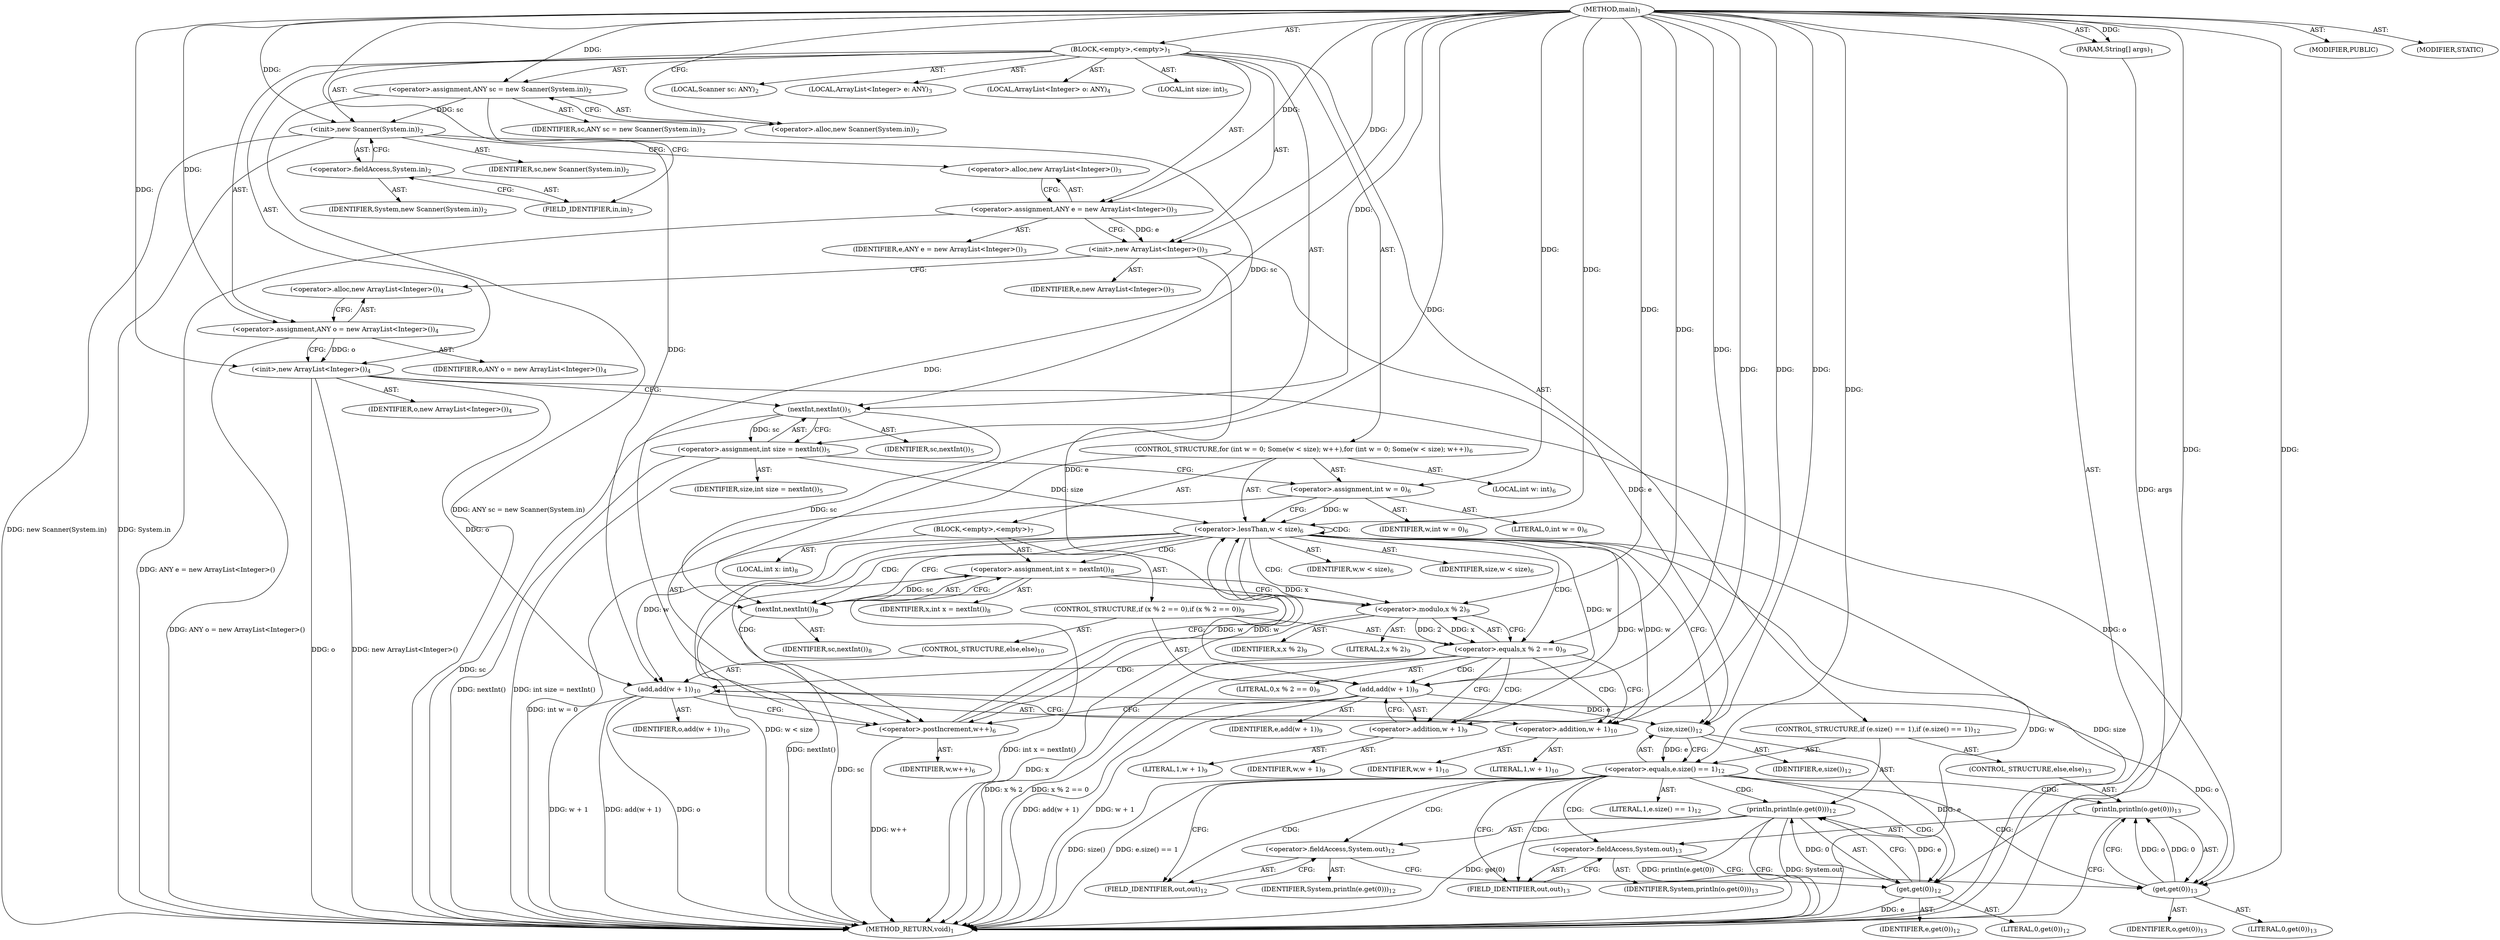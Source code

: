 digraph "main" {  
"23" [label = <(METHOD,main)<SUB>1</SUB>> ]
"24" [label = <(PARAM,String[] args)<SUB>1</SUB>> ]
"25" [label = <(BLOCK,&lt;empty&gt;,&lt;empty&gt;)<SUB>1</SUB>> ]
"4" [label = <(LOCAL,Scanner sc: ANY)<SUB>2</SUB>> ]
"26" [label = <(&lt;operator&gt;.assignment,ANY sc = new Scanner(System.in))<SUB>2</SUB>> ]
"27" [label = <(IDENTIFIER,sc,ANY sc = new Scanner(System.in))<SUB>2</SUB>> ]
"28" [label = <(&lt;operator&gt;.alloc,new Scanner(System.in))<SUB>2</SUB>> ]
"29" [label = <(&lt;init&gt;,new Scanner(System.in))<SUB>2</SUB>> ]
"3" [label = <(IDENTIFIER,sc,new Scanner(System.in))<SUB>2</SUB>> ]
"30" [label = <(&lt;operator&gt;.fieldAccess,System.in)<SUB>2</SUB>> ]
"31" [label = <(IDENTIFIER,System,new Scanner(System.in))<SUB>2</SUB>> ]
"32" [label = <(FIELD_IDENTIFIER,in,in)<SUB>2</SUB>> ]
"6" [label = <(LOCAL,ArrayList&lt;Integer&gt; e: ANY)<SUB>3</SUB>> ]
"33" [label = <(&lt;operator&gt;.assignment,ANY e = new ArrayList&lt;Integer&gt;())<SUB>3</SUB>> ]
"34" [label = <(IDENTIFIER,e,ANY e = new ArrayList&lt;Integer&gt;())<SUB>3</SUB>> ]
"35" [label = <(&lt;operator&gt;.alloc,new ArrayList&lt;Integer&gt;())<SUB>3</SUB>> ]
"36" [label = <(&lt;init&gt;,new ArrayList&lt;Integer&gt;())<SUB>3</SUB>> ]
"5" [label = <(IDENTIFIER,e,new ArrayList&lt;Integer&gt;())<SUB>3</SUB>> ]
"8" [label = <(LOCAL,ArrayList&lt;Integer&gt; o: ANY)<SUB>4</SUB>> ]
"37" [label = <(&lt;operator&gt;.assignment,ANY o = new ArrayList&lt;Integer&gt;())<SUB>4</SUB>> ]
"38" [label = <(IDENTIFIER,o,ANY o = new ArrayList&lt;Integer&gt;())<SUB>4</SUB>> ]
"39" [label = <(&lt;operator&gt;.alloc,new ArrayList&lt;Integer&gt;())<SUB>4</SUB>> ]
"40" [label = <(&lt;init&gt;,new ArrayList&lt;Integer&gt;())<SUB>4</SUB>> ]
"7" [label = <(IDENTIFIER,o,new ArrayList&lt;Integer&gt;())<SUB>4</SUB>> ]
"41" [label = <(LOCAL,int size: int)<SUB>5</SUB>> ]
"42" [label = <(&lt;operator&gt;.assignment,int size = nextInt())<SUB>5</SUB>> ]
"43" [label = <(IDENTIFIER,size,int size = nextInt())<SUB>5</SUB>> ]
"44" [label = <(nextInt,nextInt())<SUB>5</SUB>> ]
"45" [label = <(IDENTIFIER,sc,nextInt())<SUB>5</SUB>> ]
"46" [label = <(CONTROL_STRUCTURE,for (int w = 0; Some(w &lt; size); w++),for (int w = 0; Some(w &lt; size); w++))<SUB>6</SUB>> ]
"47" [label = <(LOCAL,int w: int)<SUB>6</SUB>> ]
"48" [label = <(&lt;operator&gt;.assignment,int w = 0)<SUB>6</SUB>> ]
"49" [label = <(IDENTIFIER,w,int w = 0)<SUB>6</SUB>> ]
"50" [label = <(LITERAL,0,int w = 0)<SUB>6</SUB>> ]
"51" [label = <(&lt;operator&gt;.lessThan,w &lt; size)<SUB>6</SUB>> ]
"52" [label = <(IDENTIFIER,w,w &lt; size)<SUB>6</SUB>> ]
"53" [label = <(IDENTIFIER,size,w &lt; size)<SUB>6</SUB>> ]
"54" [label = <(&lt;operator&gt;.postIncrement,w++)<SUB>6</SUB>> ]
"55" [label = <(IDENTIFIER,w,w++)<SUB>6</SUB>> ]
"56" [label = <(BLOCK,&lt;empty&gt;,&lt;empty&gt;)<SUB>7</SUB>> ]
"57" [label = <(LOCAL,int x: int)<SUB>8</SUB>> ]
"58" [label = <(&lt;operator&gt;.assignment,int x = nextInt())<SUB>8</SUB>> ]
"59" [label = <(IDENTIFIER,x,int x = nextInt())<SUB>8</SUB>> ]
"60" [label = <(nextInt,nextInt())<SUB>8</SUB>> ]
"61" [label = <(IDENTIFIER,sc,nextInt())<SUB>8</SUB>> ]
"62" [label = <(CONTROL_STRUCTURE,if (x % 2 == 0),if (x % 2 == 0))<SUB>9</SUB>> ]
"63" [label = <(&lt;operator&gt;.equals,x % 2 == 0)<SUB>9</SUB>> ]
"64" [label = <(&lt;operator&gt;.modulo,x % 2)<SUB>9</SUB>> ]
"65" [label = <(IDENTIFIER,x,x % 2)<SUB>9</SUB>> ]
"66" [label = <(LITERAL,2,x % 2)<SUB>9</SUB>> ]
"67" [label = <(LITERAL,0,x % 2 == 0)<SUB>9</SUB>> ]
"68" [label = <(add,add(w + 1))<SUB>9</SUB>> ]
"69" [label = <(IDENTIFIER,e,add(w + 1))<SUB>9</SUB>> ]
"70" [label = <(&lt;operator&gt;.addition,w + 1)<SUB>9</SUB>> ]
"71" [label = <(IDENTIFIER,w,w + 1)<SUB>9</SUB>> ]
"72" [label = <(LITERAL,1,w + 1)<SUB>9</SUB>> ]
"73" [label = <(CONTROL_STRUCTURE,else,else)<SUB>10</SUB>> ]
"74" [label = <(add,add(w + 1))<SUB>10</SUB>> ]
"75" [label = <(IDENTIFIER,o,add(w + 1))<SUB>10</SUB>> ]
"76" [label = <(&lt;operator&gt;.addition,w + 1)<SUB>10</SUB>> ]
"77" [label = <(IDENTIFIER,w,w + 1)<SUB>10</SUB>> ]
"78" [label = <(LITERAL,1,w + 1)<SUB>10</SUB>> ]
"79" [label = <(CONTROL_STRUCTURE,if (e.size() == 1),if (e.size() == 1))<SUB>12</SUB>> ]
"80" [label = <(&lt;operator&gt;.equals,e.size() == 1)<SUB>12</SUB>> ]
"81" [label = <(size,size())<SUB>12</SUB>> ]
"82" [label = <(IDENTIFIER,e,size())<SUB>12</SUB>> ]
"83" [label = <(LITERAL,1,e.size() == 1)<SUB>12</SUB>> ]
"84" [label = <(println,println(e.get(0)))<SUB>12</SUB>> ]
"85" [label = <(&lt;operator&gt;.fieldAccess,System.out)<SUB>12</SUB>> ]
"86" [label = <(IDENTIFIER,System,println(e.get(0)))<SUB>12</SUB>> ]
"87" [label = <(FIELD_IDENTIFIER,out,out)<SUB>12</SUB>> ]
"88" [label = <(get,get(0))<SUB>12</SUB>> ]
"89" [label = <(IDENTIFIER,e,get(0))<SUB>12</SUB>> ]
"90" [label = <(LITERAL,0,get(0))<SUB>12</SUB>> ]
"91" [label = <(CONTROL_STRUCTURE,else,else)<SUB>13</SUB>> ]
"92" [label = <(println,println(o.get(0)))<SUB>13</SUB>> ]
"93" [label = <(&lt;operator&gt;.fieldAccess,System.out)<SUB>13</SUB>> ]
"94" [label = <(IDENTIFIER,System,println(o.get(0)))<SUB>13</SUB>> ]
"95" [label = <(FIELD_IDENTIFIER,out,out)<SUB>13</SUB>> ]
"96" [label = <(get,get(0))<SUB>13</SUB>> ]
"97" [label = <(IDENTIFIER,o,get(0))<SUB>13</SUB>> ]
"98" [label = <(LITERAL,0,get(0))<SUB>13</SUB>> ]
"99" [label = <(MODIFIER,PUBLIC)> ]
"100" [label = <(MODIFIER,STATIC)> ]
"101" [label = <(METHOD_RETURN,void)<SUB>1</SUB>> ]
  "23" -> "24"  [ label = "AST: "] 
  "23" -> "25"  [ label = "AST: "] 
  "23" -> "99"  [ label = "AST: "] 
  "23" -> "100"  [ label = "AST: "] 
  "23" -> "101"  [ label = "AST: "] 
  "25" -> "4"  [ label = "AST: "] 
  "25" -> "26"  [ label = "AST: "] 
  "25" -> "29"  [ label = "AST: "] 
  "25" -> "6"  [ label = "AST: "] 
  "25" -> "33"  [ label = "AST: "] 
  "25" -> "36"  [ label = "AST: "] 
  "25" -> "8"  [ label = "AST: "] 
  "25" -> "37"  [ label = "AST: "] 
  "25" -> "40"  [ label = "AST: "] 
  "25" -> "41"  [ label = "AST: "] 
  "25" -> "42"  [ label = "AST: "] 
  "25" -> "46"  [ label = "AST: "] 
  "25" -> "79"  [ label = "AST: "] 
  "26" -> "27"  [ label = "AST: "] 
  "26" -> "28"  [ label = "AST: "] 
  "29" -> "3"  [ label = "AST: "] 
  "29" -> "30"  [ label = "AST: "] 
  "30" -> "31"  [ label = "AST: "] 
  "30" -> "32"  [ label = "AST: "] 
  "33" -> "34"  [ label = "AST: "] 
  "33" -> "35"  [ label = "AST: "] 
  "36" -> "5"  [ label = "AST: "] 
  "37" -> "38"  [ label = "AST: "] 
  "37" -> "39"  [ label = "AST: "] 
  "40" -> "7"  [ label = "AST: "] 
  "42" -> "43"  [ label = "AST: "] 
  "42" -> "44"  [ label = "AST: "] 
  "44" -> "45"  [ label = "AST: "] 
  "46" -> "47"  [ label = "AST: "] 
  "46" -> "48"  [ label = "AST: "] 
  "46" -> "51"  [ label = "AST: "] 
  "46" -> "54"  [ label = "AST: "] 
  "46" -> "56"  [ label = "AST: "] 
  "48" -> "49"  [ label = "AST: "] 
  "48" -> "50"  [ label = "AST: "] 
  "51" -> "52"  [ label = "AST: "] 
  "51" -> "53"  [ label = "AST: "] 
  "54" -> "55"  [ label = "AST: "] 
  "56" -> "57"  [ label = "AST: "] 
  "56" -> "58"  [ label = "AST: "] 
  "56" -> "62"  [ label = "AST: "] 
  "58" -> "59"  [ label = "AST: "] 
  "58" -> "60"  [ label = "AST: "] 
  "60" -> "61"  [ label = "AST: "] 
  "62" -> "63"  [ label = "AST: "] 
  "62" -> "68"  [ label = "AST: "] 
  "62" -> "73"  [ label = "AST: "] 
  "63" -> "64"  [ label = "AST: "] 
  "63" -> "67"  [ label = "AST: "] 
  "64" -> "65"  [ label = "AST: "] 
  "64" -> "66"  [ label = "AST: "] 
  "68" -> "69"  [ label = "AST: "] 
  "68" -> "70"  [ label = "AST: "] 
  "70" -> "71"  [ label = "AST: "] 
  "70" -> "72"  [ label = "AST: "] 
  "73" -> "74"  [ label = "AST: "] 
  "74" -> "75"  [ label = "AST: "] 
  "74" -> "76"  [ label = "AST: "] 
  "76" -> "77"  [ label = "AST: "] 
  "76" -> "78"  [ label = "AST: "] 
  "79" -> "80"  [ label = "AST: "] 
  "79" -> "84"  [ label = "AST: "] 
  "79" -> "91"  [ label = "AST: "] 
  "80" -> "81"  [ label = "AST: "] 
  "80" -> "83"  [ label = "AST: "] 
  "81" -> "82"  [ label = "AST: "] 
  "84" -> "85"  [ label = "AST: "] 
  "84" -> "88"  [ label = "AST: "] 
  "85" -> "86"  [ label = "AST: "] 
  "85" -> "87"  [ label = "AST: "] 
  "88" -> "89"  [ label = "AST: "] 
  "88" -> "90"  [ label = "AST: "] 
  "91" -> "92"  [ label = "AST: "] 
  "92" -> "93"  [ label = "AST: "] 
  "92" -> "96"  [ label = "AST: "] 
  "93" -> "94"  [ label = "AST: "] 
  "93" -> "95"  [ label = "AST: "] 
  "96" -> "97"  [ label = "AST: "] 
  "96" -> "98"  [ label = "AST: "] 
  "26" -> "32"  [ label = "CFG: "] 
  "29" -> "35"  [ label = "CFG: "] 
  "33" -> "36"  [ label = "CFG: "] 
  "36" -> "39"  [ label = "CFG: "] 
  "37" -> "40"  [ label = "CFG: "] 
  "40" -> "44"  [ label = "CFG: "] 
  "42" -> "48"  [ label = "CFG: "] 
  "28" -> "26"  [ label = "CFG: "] 
  "30" -> "29"  [ label = "CFG: "] 
  "35" -> "33"  [ label = "CFG: "] 
  "39" -> "37"  [ label = "CFG: "] 
  "44" -> "42"  [ label = "CFG: "] 
  "48" -> "51"  [ label = "CFG: "] 
  "51" -> "60"  [ label = "CFG: "] 
  "51" -> "81"  [ label = "CFG: "] 
  "54" -> "51"  [ label = "CFG: "] 
  "80" -> "87"  [ label = "CFG: "] 
  "80" -> "95"  [ label = "CFG: "] 
  "84" -> "101"  [ label = "CFG: "] 
  "32" -> "30"  [ label = "CFG: "] 
  "58" -> "64"  [ label = "CFG: "] 
  "81" -> "80"  [ label = "CFG: "] 
  "85" -> "88"  [ label = "CFG: "] 
  "88" -> "84"  [ label = "CFG: "] 
  "92" -> "101"  [ label = "CFG: "] 
  "60" -> "58"  [ label = "CFG: "] 
  "63" -> "70"  [ label = "CFG: "] 
  "63" -> "76"  [ label = "CFG: "] 
  "68" -> "54"  [ label = "CFG: "] 
  "87" -> "85"  [ label = "CFG: "] 
  "93" -> "96"  [ label = "CFG: "] 
  "96" -> "92"  [ label = "CFG: "] 
  "64" -> "63"  [ label = "CFG: "] 
  "70" -> "68"  [ label = "CFG: "] 
  "74" -> "54"  [ label = "CFG: "] 
  "95" -> "93"  [ label = "CFG: "] 
  "76" -> "74"  [ label = "CFG: "] 
  "23" -> "28"  [ label = "CFG: "] 
  "24" -> "101"  [ label = "DDG: args"] 
  "26" -> "101"  [ label = "DDG: ANY sc = new Scanner(System.in)"] 
  "29" -> "101"  [ label = "DDG: System.in"] 
  "29" -> "101"  [ label = "DDG: new Scanner(System.in)"] 
  "33" -> "101"  [ label = "DDG: ANY e = new ArrayList&lt;Integer&gt;()"] 
  "37" -> "101"  [ label = "DDG: ANY o = new ArrayList&lt;Integer&gt;()"] 
  "40" -> "101"  [ label = "DDG: o"] 
  "40" -> "101"  [ label = "DDG: new ArrayList&lt;Integer&gt;()"] 
  "44" -> "101"  [ label = "DDG: sc"] 
  "42" -> "101"  [ label = "DDG: nextInt()"] 
  "42" -> "101"  [ label = "DDG: int size = nextInt()"] 
  "48" -> "101"  [ label = "DDG: int w = 0"] 
  "51" -> "101"  [ label = "DDG: w"] 
  "51" -> "101"  [ label = "DDG: size"] 
  "51" -> "101"  [ label = "DDG: w &lt; size"] 
  "80" -> "101"  [ label = "DDG: size()"] 
  "80" -> "101"  [ label = "DDG: e.size() == 1"] 
  "84" -> "101"  [ label = "DDG: System.out"] 
  "88" -> "101"  [ label = "DDG: e"] 
  "84" -> "101"  [ label = "DDG: get(0)"] 
  "84" -> "101"  [ label = "DDG: println(e.get(0))"] 
  "60" -> "101"  [ label = "DDG: sc"] 
  "58" -> "101"  [ label = "DDG: nextInt()"] 
  "58" -> "101"  [ label = "DDG: int x = nextInt()"] 
  "64" -> "101"  [ label = "DDG: x"] 
  "63" -> "101"  [ label = "DDG: x % 2"] 
  "63" -> "101"  [ label = "DDG: x % 2 == 0"] 
  "74" -> "101"  [ label = "DDG: o"] 
  "74" -> "101"  [ label = "DDG: w + 1"] 
  "74" -> "101"  [ label = "DDG: add(w + 1)"] 
  "68" -> "101"  [ label = "DDG: w + 1"] 
  "68" -> "101"  [ label = "DDG: add(w + 1)"] 
  "54" -> "101"  [ label = "DDG: w++"] 
  "23" -> "24"  [ label = "DDG: "] 
  "23" -> "26"  [ label = "DDG: "] 
  "23" -> "33"  [ label = "DDG: "] 
  "23" -> "37"  [ label = "DDG: "] 
  "44" -> "42"  [ label = "DDG: sc"] 
  "26" -> "29"  [ label = "DDG: sc"] 
  "23" -> "29"  [ label = "DDG: "] 
  "33" -> "36"  [ label = "DDG: e"] 
  "23" -> "36"  [ label = "DDG: "] 
  "37" -> "40"  [ label = "DDG: o"] 
  "23" -> "40"  [ label = "DDG: "] 
  "23" -> "48"  [ label = "DDG: "] 
  "29" -> "44"  [ label = "DDG: sc"] 
  "23" -> "44"  [ label = "DDG: "] 
  "48" -> "51"  [ label = "DDG: w"] 
  "54" -> "51"  [ label = "DDG: w"] 
  "23" -> "51"  [ label = "DDG: "] 
  "42" -> "51"  [ label = "DDG: size"] 
  "23" -> "54"  [ label = "DDG: "] 
  "51" -> "54"  [ label = "DDG: w"] 
  "60" -> "58"  [ label = "DDG: sc"] 
  "81" -> "80"  [ label = "DDG: e"] 
  "23" -> "80"  [ label = "DDG: "] 
  "88" -> "84"  [ label = "DDG: e"] 
  "88" -> "84"  [ label = "DDG: 0"] 
  "36" -> "81"  [ label = "DDG: e"] 
  "68" -> "81"  [ label = "DDG: e"] 
  "23" -> "81"  [ label = "DDG: "] 
  "81" -> "88"  [ label = "DDG: e"] 
  "23" -> "88"  [ label = "DDG: "] 
  "96" -> "92"  [ label = "DDG: o"] 
  "96" -> "92"  [ label = "DDG: 0"] 
  "44" -> "60"  [ label = "DDG: sc"] 
  "23" -> "60"  [ label = "DDG: "] 
  "64" -> "63"  [ label = "DDG: x"] 
  "64" -> "63"  [ label = "DDG: 2"] 
  "23" -> "63"  [ label = "DDG: "] 
  "36" -> "68"  [ label = "DDG: e"] 
  "23" -> "68"  [ label = "DDG: "] 
  "51" -> "68"  [ label = "DDG: w"] 
  "40" -> "96"  [ label = "DDG: o"] 
  "74" -> "96"  [ label = "DDG: o"] 
  "23" -> "96"  [ label = "DDG: "] 
  "58" -> "64"  [ label = "DDG: x"] 
  "23" -> "64"  [ label = "DDG: "] 
  "51" -> "70"  [ label = "DDG: w"] 
  "23" -> "70"  [ label = "DDG: "] 
  "40" -> "74"  [ label = "DDG: o"] 
  "23" -> "74"  [ label = "DDG: "] 
  "51" -> "74"  [ label = "DDG: w"] 
  "51" -> "76"  [ label = "DDG: w"] 
  "23" -> "76"  [ label = "DDG: "] 
  "51" -> "58"  [ label = "CDG: "] 
  "51" -> "60"  [ label = "CDG: "] 
  "51" -> "64"  [ label = "CDG: "] 
  "51" -> "51"  [ label = "CDG: "] 
  "51" -> "63"  [ label = "CDG: "] 
  "51" -> "54"  [ label = "CDG: "] 
  "80" -> "96"  [ label = "CDG: "] 
  "80" -> "84"  [ label = "CDG: "] 
  "80" -> "85"  [ label = "CDG: "] 
  "80" -> "88"  [ label = "CDG: "] 
  "80" -> "95"  [ label = "CDG: "] 
  "80" -> "92"  [ label = "CDG: "] 
  "80" -> "87"  [ label = "CDG: "] 
  "80" -> "93"  [ label = "CDG: "] 
  "63" -> "68"  [ label = "CDG: "] 
  "63" -> "70"  [ label = "CDG: "] 
  "63" -> "74"  [ label = "CDG: "] 
  "63" -> "76"  [ label = "CDG: "] 
}
